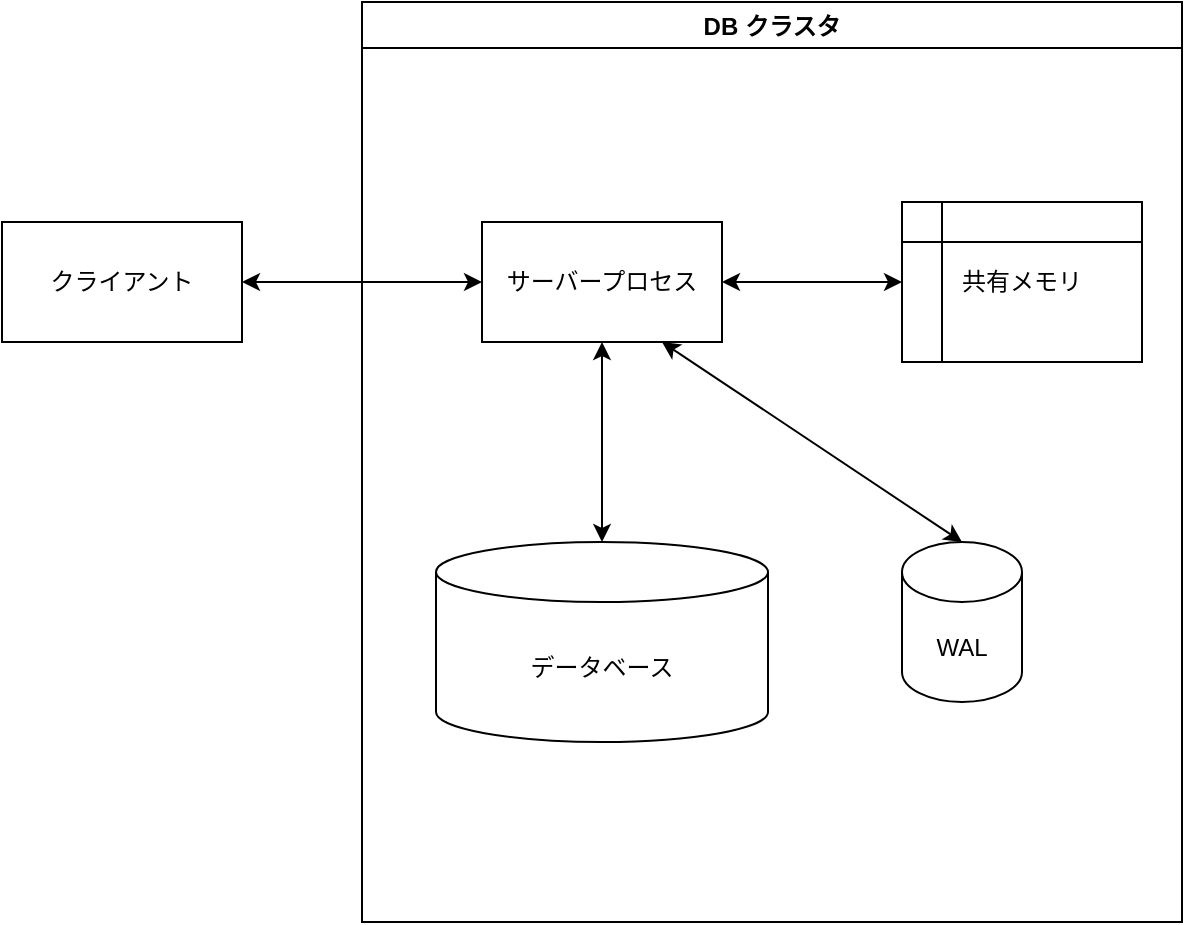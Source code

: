 <mxfile version="20.5.0" type="device"><diagram id="DQ22I5ik3SF-GpQ-d2SO" name="ページ1"><mxGraphModel dx="1422" dy="752" grid="1" gridSize="10" guides="1" tooltips="1" connect="1" arrows="1" fold="1" page="1" pageScale="1" pageWidth="827" pageHeight="1169" math="0" shadow="0"><root><mxCell id="0"/><mxCell id="1" parent="0"/><mxCell id="ITPKNiM6JK6iQN_7lGbv-4" value="DB クラスタ" style="swimlane;" vertex="1" parent="1"><mxGeometry x="200" y="130" width="410" height="460" as="geometry"/></mxCell><mxCell id="ITPKNiM6JK6iQN_7lGbv-2" value="データベース" style="shape=cylinder3;whiteSpace=wrap;html=1;boundedLbl=1;backgroundOutline=1;size=15;" vertex="1" parent="ITPKNiM6JK6iQN_7lGbv-4"><mxGeometry x="37" y="270" width="166" height="100" as="geometry"/></mxCell><mxCell id="ITPKNiM6JK6iQN_7lGbv-1" value="サーバープロセス" style="rounded=0;whiteSpace=wrap;html=1;" vertex="1" parent="ITPKNiM6JK6iQN_7lGbv-4"><mxGeometry x="60" y="110" width="120" height="60" as="geometry"/></mxCell><mxCell id="ITPKNiM6JK6iQN_7lGbv-7" value="" style="endArrow=classic;startArrow=classic;html=1;rounded=0;exitX=0.5;exitY=1;exitDx=0;exitDy=0;entryX=0.5;entryY=0;entryDx=0;entryDy=0;entryPerimeter=0;" edge="1" parent="ITPKNiM6JK6iQN_7lGbv-4" source="ITPKNiM6JK6iQN_7lGbv-1" target="ITPKNiM6JK6iQN_7lGbv-2"><mxGeometry width="50" height="50" relative="1" as="geometry"><mxPoint x="190" y="220" as="sourcePoint"/><mxPoint x="120" y="290" as="targetPoint"/></mxGeometry></mxCell><mxCell id="ITPKNiM6JK6iQN_7lGbv-8" value="共有メモリ" style="shape=internalStorage;whiteSpace=wrap;html=1;backgroundOutline=1;" vertex="1" parent="ITPKNiM6JK6iQN_7lGbv-4"><mxGeometry x="270" y="100" width="120" height="80" as="geometry"/></mxCell><mxCell id="ITPKNiM6JK6iQN_7lGbv-9" value="WAL" style="shape=cylinder3;whiteSpace=wrap;html=1;boundedLbl=1;backgroundOutline=1;size=15;" vertex="1" parent="ITPKNiM6JK6iQN_7lGbv-4"><mxGeometry x="270" y="270" width="60" height="80" as="geometry"/></mxCell><mxCell id="ITPKNiM6JK6iQN_7lGbv-10" value="" style="endArrow=classic;startArrow=classic;html=1;rounded=0;exitX=1;exitY=0.5;exitDx=0;exitDy=0;entryX=0;entryY=0.5;entryDx=0;entryDy=0;" edge="1" parent="ITPKNiM6JK6iQN_7lGbv-4" source="ITPKNiM6JK6iQN_7lGbv-1" target="ITPKNiM6JK6iQN_7lGbv-8"><mxGeometry width="50" height="50" relative="1" as="geometry"><mxPoint x="190" y="220" as="sourcePoint"/><mxPoint x="240" y="170" as="targetPoint"/></mxGeometry></mxCell><mxCell id="ITPKNiM6JK6iQN_7lGbv-11" value="" style="endArrow=classic;startArrow=classic;html=1;rounded=0;exitX=0.75;exitY=1;exitDx=0;exitDy=0;entryX=0.5;entryY=0;entryDx=0;entryDy=0;entryPerimeter=0;" edge="1" parent="ITPKNiM6JK6iQN_7lGbv-4" source="ITPKNiM6JK6iQN_7lGbv-1" target="ITPKNiM6JK6iQN_7lGbv-9"><mxGeometry width="50" height="50" relative="1" as="geometry"><mxPoint x="190" y="220" as="sourcePoint"/><mxPoint x="240" y="170" as="targetPoint"/></mxGeometry></mxCell><mxCell id="ITPKNiM6JK6iQN_7lGbv-5" value="クライアント" style="rounded=0;whiteSpace=wrap;html=1;" vertex="1" parent="1"><mxGeometry x="20" y="240" width="120" height="60" as="geometry"/></mxCell><mxCell id="ITPKNiM6JK6iQN_7lGbv-6" value="" style="endArrow=classic;startArrow=classic;html=1;rounded=0;exitX=1;exitY=0.5;exitDx=0;exitDy=0;entryX=0;entryY=0.5;entryDx=0;entryDy=0;" edge="1" parent="1" source="ITPKNiM6JK6iQN_7lGbv-5" target="ITPKNiM6JK6iQN_7lGbv-1"><mxGeometry width="50" height="50" relative="1" as="geometry"><mxPoint x="390" y="350" as="sourcePoint"/><mxPoint x="440" y="300" as="targetPoint"/></mxGeometry></mxCell></root></mxGraphModel></diagram></mxfile>